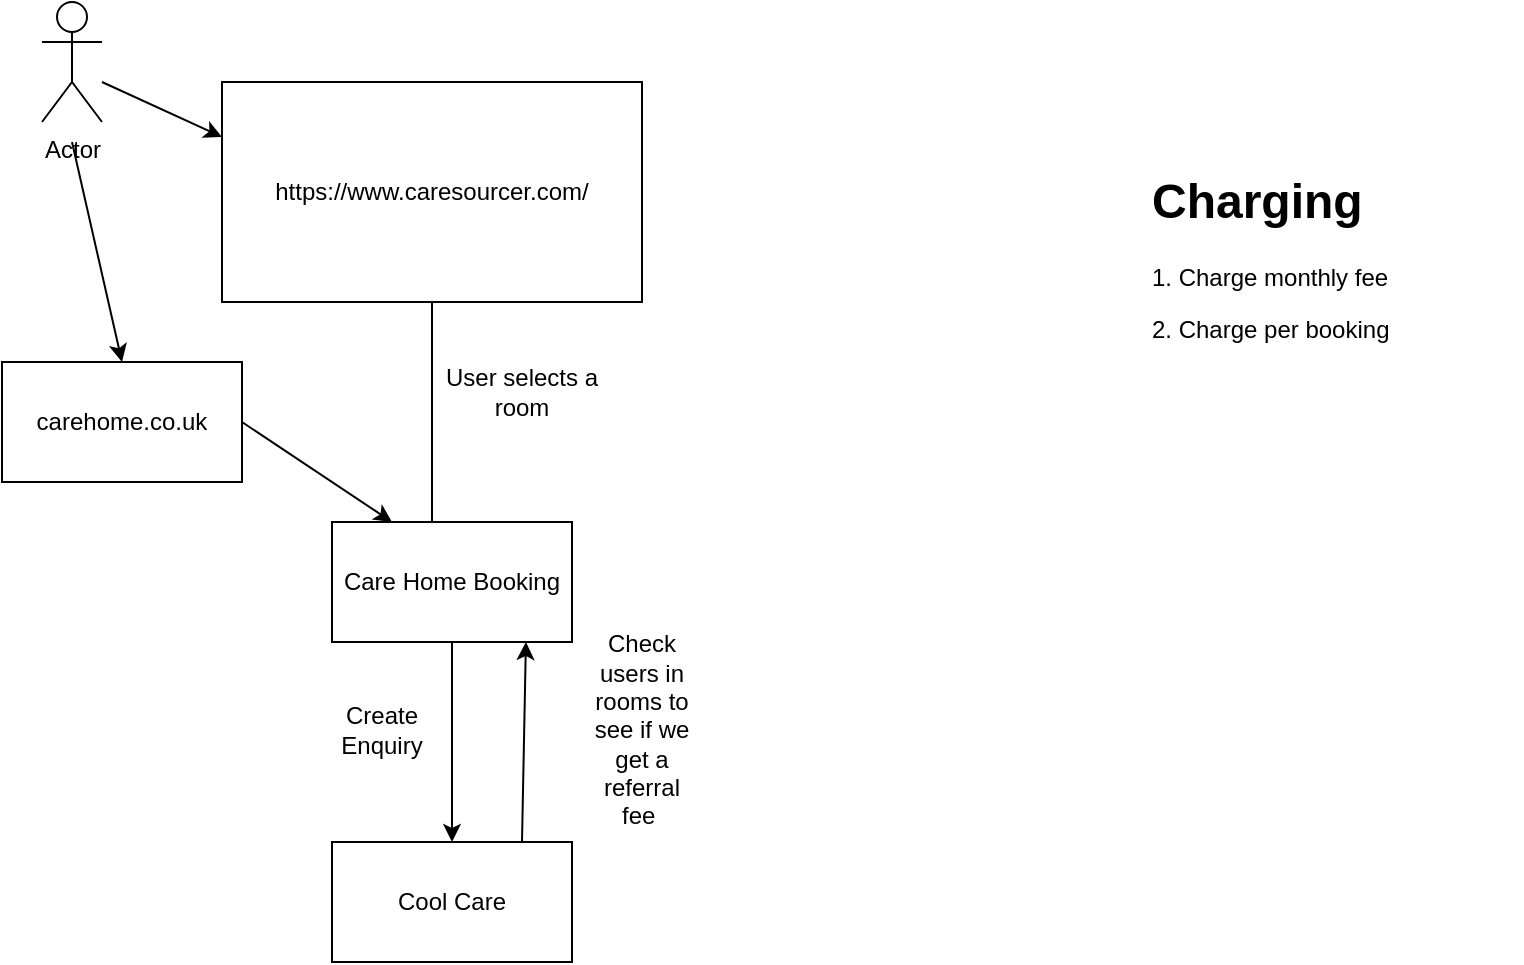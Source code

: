 <mxfile version="21.2.3" type="github">
  <diagram name="Page-1" id="14xnCQhIqdQmL1j1vv5w">
    <mxGraphModel dx="1434" dy="760" grid="1" gridSize="10" guides="1" tooltips="1" connect="1" arrows="1" fold="1" page="1" pageScale="1" pageWidth="1169" pageHeight="827" math="0" shadow="0">
      <root>
        <mxCell id="0" />
        <mxCell id="1" parent="0" />
        <mxCell id="AoPohb22zP9q7hFqZ5bK-8" value="" style="edgeStyle=orthogonalEdgeStyle;rounded=0;orthogonalLoop=1;jettySize=auto;html=1;" edge="1" parent="1" source="AoPohb22zP9q7hFqZ5bK-1">
          <mxGeometry relative="1" as="geometry">
            <mxPoint x="255" y="320" as="targetPoint" />
          </mxGeometry>
        </mxCell>
        <mxCell id="AoPohb22zP9q7hFqZ5bK-1" value="https://www.caresourcer.com/" style="rounded=0;whiteSpace=wrap;html=1;" vertex="1" parent="1">
          <mxGeometry x="150" y="90" width="210" height="110" as="geometry" />
        </mxCell>
        <mxCell id="AoPohb22zP9q7hFqZ5bK-6" value="" style="edgeStyle=orthogonalEdgeStyle;rounded=0;orthogonalLoop=1;jettySize=auto;html=1;" edge="1" parent="1" source="AoPohb22zP9q7hFqZ5bK-2" target="AoPohb22zP9q7hFqZ5bK-4">
          <mxGeometry relative="1" as="geometry" />
        </mxCell>
        <mxCell id="AoPohb22zP9q7hFqZ5bK-2" value="Care Home Booking" style="rounded=0;whiteSpace=wrap;html=1;" vertex="1" parent="1">
          <mxGeometry x="205" y="310" width="120" height="60" as="geometry" />
        </mxCell>
        <mxCell id="AoPohb22zP9q7hFqZ5bK-4" value="Cool Care" style="rounded=0;whiteSpace=wrap;html=1;" vertex="1" parent="1">
          <mxGeometry x="205" y="470" width="120" height="60" as="geometry" />
        </mxCell>
        <mxCell id="AoPohb22zP9q7hFqZ5bK-9" value="Actor" style="shape=umlActor;verticalLabelPosition=bottom;verticalAlign=top;html=1;outlineConnect=0;" vertex="1" parent="1">
          <mxGeometry x="60" y="50" width="30" height="60" as="geometry" />
        </mxCell>
        <mxCell id="AoPohb22zP9q7hFqZ5bK-10" value="" style="endArrow=classic;html=1;rounded=0;entryX=0;entryY=0.25;entryDx=0;entryDy=0;" edge="1" parent="1" target="AoPohb22zP9q7hFqZ5bK-1">
          <mxGeometry width="50" height="50" relative="1" as="geometry">
            <mxPoint x="90" y="90" as="sourcePoint" />
            <mxPoint x="140" y="40" as="targetPoint" />
          </mxGeometry>
        </mxCell>
        <mxCell id="AoPohb22zP9q7hFqZ5bK-11" value="User selects a room" style="text;html=1;strokeColor=none;fillColor=none;align=center;verticalAlign=middle;whiteSpace=wrap;rounded=0;" vertex="1" parent="1">
          <mxGeometry x="250" y="230" width="100" height="30" as="geometry" />
        </mxCell>
        <mxCell id="AoPohb22zP9q7hFqZ5bK-12" value="Create Enquiry" style="text;html=1;strokeColor=none;fillColor=none;align=center;verticalAlign=middle;whiteSpace=wrap;rounded=0;" vertex="1" parent="1">
          <mxGeometry x="200" y="399" width="60" height="30" as="geometry" />
        </mxCell>
        <mxCell id="AoPohb22zP9q7hFqZ5bK-20" value="" style="endArrow=classic;html=1;rounded=0;entryX=0.808;entryY=1;entryDx=0;entryDy=0;entryPerimeter=0;" edge="1" parent="1" target="AoPohb22zP9q7hFqZ5bK-2">
          <mxGeometry width="50" height="50" relative="1" as="geometry">
            <mxPoint x="300" y="470" as="sourcePoint" />
            <mxPoint x="300" y="380" as="targetPoint" />
          </mxGeometry>
        </mxCell>
        <mxCell id="AoPohb22zP9q7hFqZ5bK-21" value="Check users in rooms to see if we get a referral fee&amp;nbsp;" style="text;html=1;strokeColor=none;fillColor=none;align=center;verticalAlign=middle;whiteSpace=wrap;rounded=0;" vertex="1" parent="1">
          <mxGeometry x="330" y="399" width="60" height="30" as="geometry" />
        </mxCell>
        <mxCell id="AoPohb22zP9q7hFqZ5bK-22" value="&lt;h1&gt;Charging&lt;/h1&gt;&lt;p&gt;1. Charge monthly fee&lt;/p&gt;&lt;p&gt;2. Charge per booking&amp;nbsp;&lt;/p&gt;" style="text;html=1;strokeColor=none;fillColor=none;spacing=5;spacingTop=-20;whiteSpace=wrap;overflow=hidden;rounded=0;" vertex="1" parent="1">
          <mxGeometry x="610" y="130" width="190" height="120" as="geometry" />
        </mxCell>
        <mxCell id="AoPohb22zP9q7hFqZ5bK-23" value="carehome.co.uk" style="rounded=0;whiteSpace=wrap;html=1;" vertex="1" parent="1">
          <mxGeometry x="40" y="230" width="120" height="60" as="geometry" />
        </mxCell>
        <mxCell id="AoPohb22zP9q7hFqZ5bK-24" value="" style="endArrow=classic;html=1;rounded=0;entryX=0.25;entryY=0;entryDx=0;entryDy=0;" edge="1" parent="1" target="AoPohb22zP9q7hFqZ5bK-2">
          <mxGeometry width="50" height="50" relative="1" as="geometry">
            <mxPoint x="160" y="260" as="sourcePoint" />
            <mxPoint x="210" y="210" as="targetPoint" />
          </mxGeometry>
        </mxCell>
        <mxCell id="AoPohb22zP9q7hFqZ5bK-25" value="" style="endArrow=classic;html=1;rounded=0;entryX=0.5;entryY=0;entryDx=0;entryDy=0;" edge="1" parent="1" target="AoPohb22zP9q7hFqZ5bK-23">
          <mxGeometry width="50" height="50" relative="1" as="geometry">
            <mxPoint x="75" y="120" as="sourcePoint" />
            <mxPoint x="125" y="70" as="targetPoint" />
          </mxGeometry>
        </mxCell>
      </root>
    </mxGraphModel>
  </diagram>
</mxfile>

